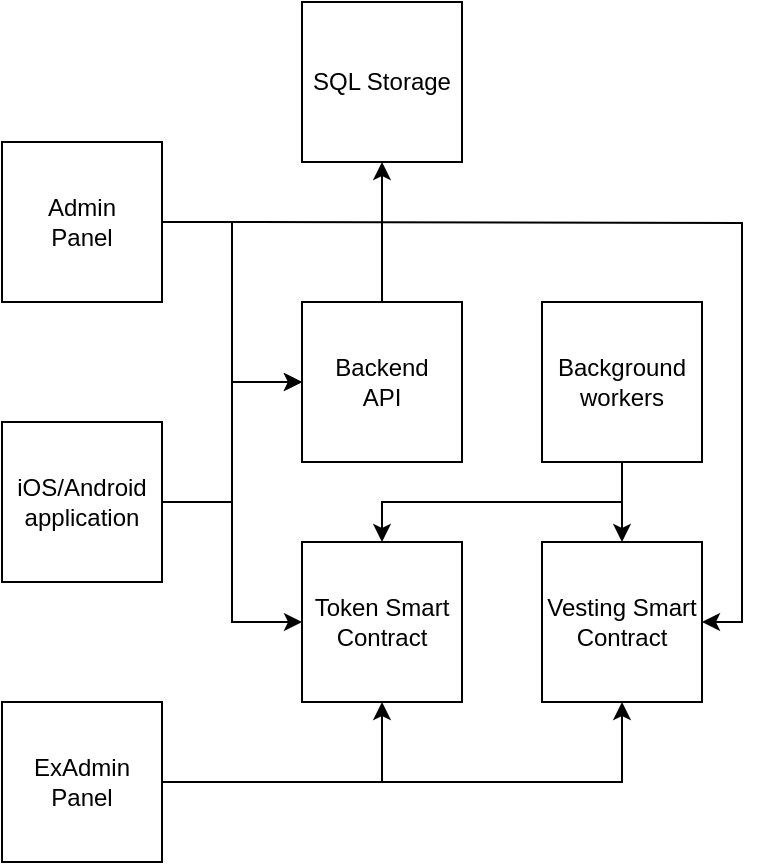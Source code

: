 <mxfile version="24.2.1" type="github">
  <diagram name="Page-1" id="FRtGShZ57Fti__7gciMU">
    <mxGraphModel dx="1003" dy="670" grid="1" gridSize="10" guides="1" tooltips="1" connect="1" arrows="1" fold="1" page="1" pageScale="1" pageWidth="827" pageHeight="1169" math="0" shadow="0">
      <root>
        <mxCell id="0" />
        <mxCell id="1" parent="0" />
        <mxCell id="67tAdpOIN6ajgWWRxLX--10" style="edgeStyle=orthogonalEdgeStyle;rounded=0;orthogonalLoop=1;jettySize=auto;html=1;exitX=1;exitY=0.5;exitDx=0;exitDy=0;entryX=0;entryY=0.5;entryDx=0;entryDy=0;" edge="1" parent="1" source="67tAdpOIN6ajgWWRxLX--1" target="67tAdpOIN6ajgWWRxLX--2">
          <mxGeometry relative="1" as="geometry" />
        </mxCell>
        <mxCell id="67tAdpOIN6ajgWWRxLX--11" style="edgeStyle=orthogonalEdgeStyle;rounded=0;orthogonalLoop=1;jettySize=auto;html=1;exitX=1;exitY=0.5;exitDx=0;exitDy=0;entryX=0;entryY=0.5;entryDx=0;entryDy=0;" edge="1" parent="1" source="67tAdpOIN6ajgWWRxLX--1" target="67tAdpOIN6ajgWWRxLX--3">
          <mxGeometry relative="1" as="geometry" />
        </mxCell>
        <mxCell id="67tAdpOIN6ajgWWRxLX--1" value="iOS/Android&lt;div&gt;application&lt;/div&gt;" style="whiteSpace=wrap;html=1;aspect=fixed;" vertex="1" parent="1">
          <mxGeometry x="130" y="260" width="80" height="80" as="geometry" />
        </mxCell>
        <mxCell id="67tAdpOIN6ajgWWRxLX--17" style="edgeStyle=orthogonalEdgeStyle;rounded=0;orthogonalLoop=1;jettySize=auto;html=1;exitX=0.5;exitY=0;exitDx=0;exitDy=0;entryX=0.5;entryY=1;entryDx=0;entryDy=0;" edge="1" parent="1" source="67tAdpOIN6ajgWWRxLX--2" target="67tAdpOIN6ajgWWRxLX--16">
          <mxGeometry relative="1" as="geometry" />
        </mxCell>
        <mxCell id="67tAdpOIN6ajgWWRxLX--2" value="Backend&lt;div&gt;API&lt;/div&gt;" style="whiteSpace=wrap;html=1;aspect=fixed;" vertex="1" parent="1">
          <mxGeometry x="280" y="200" width="80" height="80" as="geometry" />
        </mxCell>
        <mxCell id="67tAdpOIN6ajgWWRxLX--3" value="Token Smart Contract" style="whiteSpace=wrap;html=1;aspect=fixed;" vertex="1" parent="1">
          <mxGeometry x="280" y="320" width="80" height="80" as="geometry" />
        </mxCell>
        <mxCell id="67tAdpOIN6ajgWWRxLX--12" style="edgeStyle=orthogonalEdgeStyle;rounded=0;orthogonalLoop=1;jettySize=auto;html=1;exitX=0.5;exitY=1;exitDx=0;exitDy=0;entryX=0.5;entryY=0;entryDx=0;entryDy=0;" edge="1" parent="1" source="67tAdpOIN6ajgWWRxLX--4" target="67tAdpOIN6ajgWWRxLX--3">
          <mxGeometry relative="1" as="geometry" />
        </mxCell>
        <mxCell id="67tAdpOIN6ajgWWRxLX--13" style="edgeStyle=orthogonalEdgeStyle;rounded=0;orthogonalLoop=1;jettySize=auto;html=1;exitX=0.5;exitY=1;exitDx=0;exitDy=0;entryX=0.5;entryY=0;entryDx=0;entryDy=0;" edge="1" parent="1" source="67tAdpOIN6ajgWWRxLX--4" target="67tAdpOIN6ajgWWRxLX--5">
          <mxGeometry relative="1" as="geometry" />
        </mxCell>
        <mxCell id="67tAdpOIN6ajgWWRxLX--4" value="Background&lt;div&gt;workers&lt;/div&gt;" style="whiteSpace=wrap;html=1;aspect=fixed;" vertex="1" parent="1">
          <mxGeometry x="400" y="200" width="80" height="80" as="geometry" />
        </mxCell>
        <mxCell id="67tAdpOIN6ajgWWRxLX--5" value="Vesting Smart&lt;div&gt;Contract&lt;/div&gt;" style="whiteSpace=wrap;html=1;aspect=fixed;" vertex="1" parent="1">
          <mxGeometry x="400" y="320" width="80" height="80" as="geometry" />
        </mxCell>
        <mxCell id="67tAdpOIN6ajgWWRxLX--14" style="edgeStyle=orthogonalEdgeStyle;rounded=0;orthogonalLoop=1;jettySize=auto;html=1;entryX=0;entryY=0.5;entryDx=0;entryDy=0;" edge="1" parent="1" source="67tAdpOIN6ajgWWRxLX--6" target="67tAdpOIN6ajgWWRxLX--2">
          <mxGeometry relative="1" as="geometry" />
        </mxCell>
        <mxCell id="67tAdpOIN6ajgWWRxLX--15" style="edgeStyle=orthogonalEdgeStyle;rounded=0;orthogonalLoop=1;jettySize=auto;html=1;exitX=1;exitY=0.5;exitDx=0;exitDy=0;entryX=1;entryY=0.5;entryDx=0;entryDy=0;" edge="1" parent="1" target="67tAdpOIN6ajgWWRxLX--5">
          <mxGeometry relative="1" as="geometry">
            <mxPoint x="240" y="160" as="sourcePoint" />
            <mxPoint x="510" y="360" as="targetPoint" />
          </mxGeometry>
        </mxCell>
        <mxCell id="67tAdpOIN6ajgWWRxLX--6" value="Admin&lt;div&gt;Panel&lt;/div&gt;" style="whiteSpace=wrap;html=1;aspect=fixed;" vertex="1" parent="1">
          <mxGeometry x="130" y="120" width="80" height="80" as="geometry" />
        </mxCell>
        <mxCell id="67tAdpOIN6ajgWWRxLX--8" style="edgeStyle=orthogonalEdgeStyle;rounded=0;orthogonalLoop=1;jettySize=auto;html=1;entryX=0.5;entryY=1;entryDx=0;entryDy=0;" edge="1" parent="1" source="67tAdpOIN6ajgWWRxLX--7" target="67tAdpOIN6ajgWWRxLX--3">
          <mxGeometry relative="1" as="geometry" />
        </mxCell>
        <mxCell id="67tAdpOIN6ajgWWRxLX--9" style="edgeStyle=orthogonalEdgeStyle;rounded=0;orthogonalLoop=1;jettySize=auto;html=1;entryX=0.5;entryY=1;entryDx=0;entryDy=0;" edge="1" parent="1" source="67tAdpOIN6ajgWWRxLX--7" target="67tAdpOIN6ajgWWRxLX--5">
          <mxGeometry relative="1" as="geometry" />
        </mxCell>
        <mxCell id="67tAdpOIN6ajgWWRxLX--7" value="ExAdmin&lt;div&gt;Panel&lt;/div&gt;" style="whiteSpace=wrap;html=1;aspect=fixed;" vertex="1" parent="1">
          <mxGeometry x="130" y="400" width="80" height="80" as="geometry" />
        </mxCell>
        <mxCell id="67tAdpOIN6ajgWWRxLX--16" value="SQL Storage" style="whiteSpace=wrap;html=1;aspect=fixed;" vertex="1" parent="1">
          <mxGeometry x="280" y="50" width="80" height="80" as="geometry" />
        </mxCell>
      </root>
    </mxGraphModel>
  </diagram>
</mxfile>
